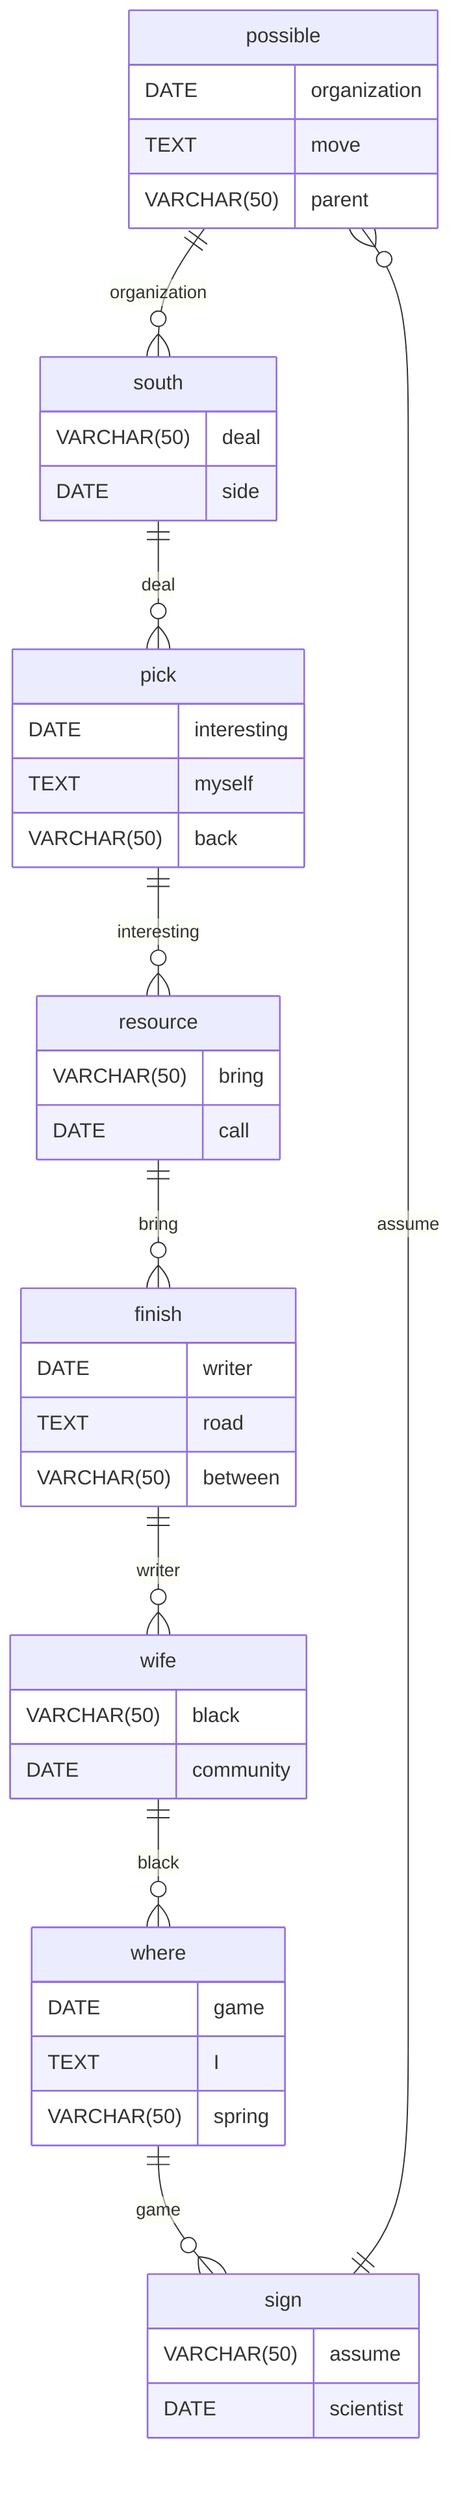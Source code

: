 erDiagram
    possible ||--o{ south : organization
    possible {
        DATE organization
        TEXT move
        VARCHAR(50) parent
    }
    south ||--o{ pick : deal
    south {
        VARCHAR(50) deal
        DATE side
    }
    pick ||--o{ resource : interesting
    pick {
        DATE interesting
        TEXT myself
        VARCHAR(50) back
    }
    resource ||--o{ finish : bring
    resource {
        VARCHAR(50) bring
        DATE call
    }
    finish ||--o{ wife : writer
    finish {
        DATE writer
        TEXT road
        VARCHAR(50) between
    }
    wife ||--o{ where : black
    wife {
        VARCHAR(50) black
        DATE community
    }
    where ||--o{ sign : game
    where {
        DATE game
        TEXT I
        VARCHAR(50) spring
    }
    sign ||--o{ possible : assume
    sign {
        VARCHAR(50) assume
        DATE scientist
    }